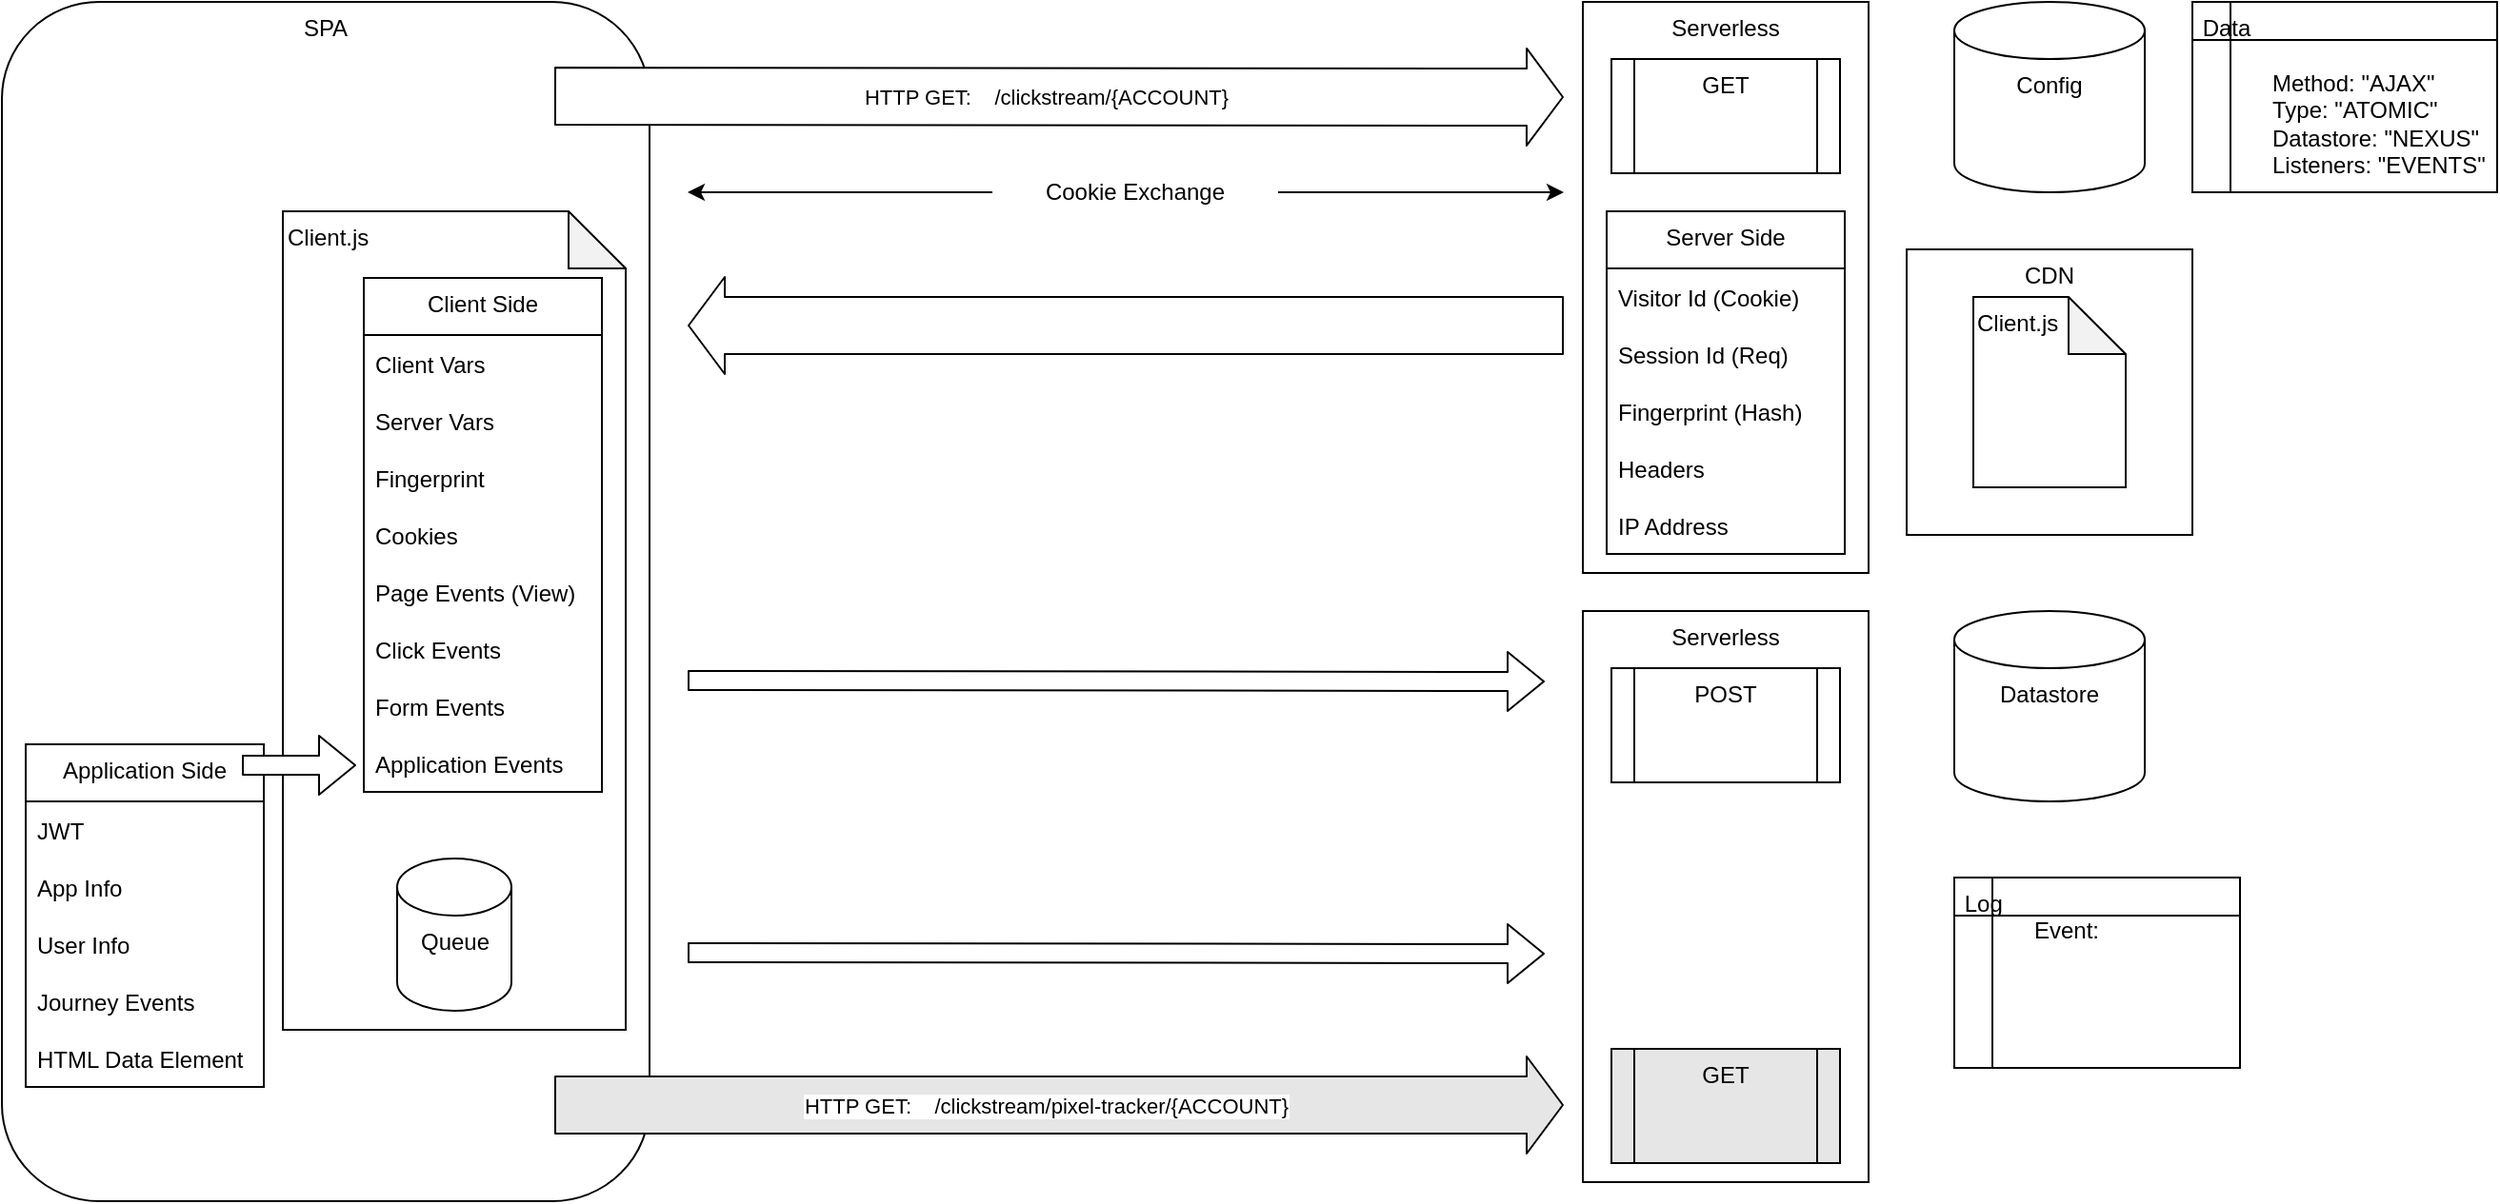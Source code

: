 <mxfile version="15.3.8" type="github">
  <diagram id="eAhy2NpeJ8kPdQk6M6c4" name="Page-1">
    <mxGraphModel dx="2404" dy="910" grid="1" gridSize="10" guides="1" tooltips="1" connect="1" arrows="1" fold="1" page="1" pageScale="1" pageWidth="850" pageHeight="1100" math="0" shadow="0">
      <root>
        <mxCell id="0" />
        <mxCell id="1" parent="0" />
        <mxCell id="rogJ5lGElAQyd50u1B-l-1" value="SPA" style="rounded=1;whiteSpace=wrap;html=1;verticalAlign=top;" vertex="1" parent="1">
          <mxGeometry x="-150" y="80" width="340" height="630" as="geometry" />
        </mxCell>
        <mxCell id="rogJ5lGElAQyd50u1B-l-2" value="Client.js" style="shape=note;whiteSpace=wrap;html=1;backgroundOutline=1;darkOpacity=0.05;verticalAlign=top;align=left;" vertex="1" parent="1">
          <mxGeometry x="-2.5" y="190" width="180" height="430" as="geometry" />
        </mxCell>
        <mxCell id="rogJ5lGElAQyd50u1B-l-4" value="Serverless" style="rounded=0;whiteSpace=wrap;html=1;verticalAlign=top;" vertex="1" parent="1">
          <mxGeometry x="680" y="80" width="150" height="300" as="geometry" />
        </mxCell>
        <mxCell id="rogJ5lGElAQyd50u1B-l-9" value="" style="shape=flexArrow;endArrow=classic;html=1;width=30;fillColor=default;" edge="1" parent="1">
          <mxGeometry width="50" height="50" relative="1" as="geometry">
            <mxPoint x="670" y="250" as="sourcePoint" />
            <mxPoint x="210" y="250" as="targetPoint" />
          </mxGeometry>
        </mxCell>
        <mxCell id="rogJ5lGElAQyd50u1B-l-11" value="CDN" style="rounded=0;whiteSpace=wrap;html=1;verticalAlign=top;" vertex="1" parent="1">
          <mxGeometry x="850" y="210" width="150" height="150" as="geometry" />
        </mxCell>
        <mxCell id="rogJ5lGElAQyd50u1B-l-12" value="GET" style="shape=process;whiteSpace=wrap;html=1;backgroundOutline=1;verticalAlign=top;" vertex="1" parent="1">
          <mxGeometry x="695" y="110" width="120" height="60" as="geometry" />
        </mxCell>
        <mxCell id="rogJ5lGElAQyd50u1B-l-13" value="" style="endArrow=classic;startArrow=none;html=1;" edge="1" parent="1" source="rogJ5lGElAQyd50u1B-l-14">
          <mxGeometry width="50" height="50" relative="1" as="geometry">
            <mxPoint x="210" y="180" as="sourcePoint" />
            <mxPoint x="670" y="180" as="targetPoint" />
          </mxGeometry>
        </mxCell>
        <mxCell id="rogJ5lGElAQyd50u1B-l-14" value="Cookie Exchange" style="text;html=1;strokeColor=none;fillColor=none;align=center;verticalAlign=middle;whiteSpace=wrap;rounded=0;" vertex="1" parent="1">
          <mxGeometry x="370" y="170" width="150" height="20" as="geometry" />
        </mxCell>
        <mxCell id="rogJ5lGElAQyd50u1B-l-15" value="" style="endArrow=none;startArrow=classic;html=1;" edge="1" parent="1" target="rogJ5lGElAQyd50u1B-l-14">
          <mxGeometry width="50" height="50" relative="1" as="geometry">
            <mxPoint x="210" y="180" as="sourcePoint" />
            <mxPoint x="670" y="180" as="targetPoint" />
          </mxGeometry>
        </mxCell>
        <mxCell id="rogJ5lGElAQyd50u1B-l-17" value="Config" style="shape=cylinder3;whiteSpace=wrap;html=1;boundedLbl=1;backgroundOutline=1;size=15;verticalAlign=top;" vertex="1" parent="1">
          <mxGeometry x="875" y="80" width="100" height="100" as="geometry" />
        </mxCell>
        <mxCell id="rogJ5lGElAQyd50u1B-l-19" value="Client.js" style="shape=note;whiteSpace=wrap;html=1;backgroundOutline=1;darkOpacity=0.05;verticalAlign=top;align=left;" vertex="1" parent="1">
          <mxGeometry x="885" y="235" width="80" height="100" as="geometry" />
        </mxCell>
        <mxCell id="rogJ5lGElAQyd50u1B-l-23" value="Serverless" style="rounded=0;whiteSpace=wrap;html=1;verticalAlign=top;" vertex="1" parent="1">
          <mxGeometry x="680" y="400" width="150" height="300" as="geometry" />
        </mxCell>
        <mxCell id="rogJ5lGElAQyd50u1B-l-21" value="POST" style="shape=process;whiteSpace=wrap;html=1;backgroundOutline=1;verticalAlign=top;" vertex="1" parent="1">
          <mxGeometry x="695" y="430" width="120" height="60" as="geometry" />
        </mxCell>
        <mxCell id="rogJ5lGElAQyd50u1B-l-24" value="Datastore" style="shape=cylinder3;whiteSpace=wrap;html=1;boundedLbl=1;backgroundOutline=1;size=15;verticalAlign=top;" vertex="1" parent="1">
          <mxGeometry x="875" y="400" width="100" height="100" as="geometry" />
        </mxCell>
        <mxCell id="rogJ5lGElAQyd50u1B-l-25" value="Server Side" style="swimlane;fontStyle=0;childLayout=stackLayout;horizontal=1;startSize=30;horizontalStack=0;resizeParent=1;resizeParentMax=0;resizeLast=0;collapsible=1;marginBottom=0;verticalAlign=top;" vertex="1" parent="1">
          <mxGeometry x="692.5" y="190" width="125" height="180" as="geometry">
            <mxRectangle x="692.5" y="190" width="50" height="30" as="alternateBounds" />
          </mxGeometry>
        </mxCell>
        <mxCell id="rogJ5lGElAQyd50u1B-l-26" value="Visitor Id (Cookie)" style="text;strokeColor=none;fillColor=none;align=left;verticalAlign=middle;spacingLeft=4;spacingRight=4;overflow=hidden;points=[[0,0.5],[1,0.5]];portConstraint=eastwest;rotatable=0;" vertex="1" parent="rogJ5lGElAQyd50u1B-l-25">
          <mxGeometry y="30" width="125" height="30" as="geometry" />
        </mxCell>
        <mxCell id="rogJ5lGElAQyd50u1B-l-27" value="Session Id (Req)" style="text;strokeColor=none;fillColor=none;align=left;verticalAlign=middle;spacingLeft=4;spacingRight=4;overflow=hidden;points=[[0,0.5],[1,0.5]];portConstraint=eastwest;rotatable=0;" vertex="1" parent="rogJ5lGElAQyd50u1B-l-25">
          <mxGeometry y="60" width="125" height="30" as="geometry" />
        </mxCell>
        <mxCell id="rogJ5lGElAQyd50u1B-l-28" value="Fingerprint (Hash)" style="text;strokeColor=none;fillColor=none;align=left;verticalAlign=middle;spacingLeft=4;spacingRight=4;overflow=hidden;points=[[0,0.5],[1,0.5]];portConstraint=eastwest;rotatable=0;" vertex="1" parent="rogJ5lGElAQyd50u1B-l-25">
          <mxGeometry y="90" width="125" height="30" as="geometry" />
        </mxCell>
        <mxCell id="rogJ5lGElAQyd50u1B-l-30" value="Headers" style="text;strokeColor=none;fillColor=none;align=left;verticalAlign=middle;spacingLeft=4;spacingRight=4;overflow=hidden;points=[[0,0.5],[1,0.5]];portConstraint=eastwest;rotatable=0;" vertex="1" parent="rogJ5lGElAQyd50u1B-l-25">
          <mxGeometry y="120" width="125" height="30" as="geometry" />
        </mxCell>
        <mxCell id="rogJ5lGElAQyd50u1B-l-31" value="IP Address" style="text;strokeColor=none;fillColor=none;align=left;verticalAlign=middle;spacingLeft=4;spacingRight=4;overflow=hidden;points=[[0,0.5],[1,0.5]];portConstraint=eastwest;rotatable=0;" vertex="1" parent="rogJ5lGElAQyd50u1B-l-25">
          <mxGeometry y="150" width="125" height="30" as="geometry" />
        </mxCell>
        <mxCell id="rogJ5lGElAQyd50u1B-l-32" value="Client Side" style="swimlane;fontStyle=0;childLayout=stackLayout;horizontal=1;startSize=30;horizontalStack=0;resizeParent=1;resizeParentMax=0;resizeLast=0;collapsible=1;marginBottom=0;verticalAlign=top;" vertex="1" parent="1">
          <mxGeometry x="40" y="225" width="125" height="270" as="geometry">
            <mxRectangle x="692.5" y="190" width="50" height="30" as="alternateBounds" />
          </mxGeometry>
        </mxCell>
        <mxCell id="rogJ5lGElAQyd50u1B-l-59" value="Client Vars" style="text;strokeColor=none;fillColor=none;align=left;verticalAlign=middle;spacingLeft=4;spacingRight=4;overflow=hidden;points=[[0,0.5],[1,0.5]];portConstraint=eastwest;rotatable=0;" vertex="1" parent="rogJ5lGElAQyd50u1B-l-32">
          <mxGeometry y="30" width="125" height="30" as="geometry" />
        </mxCell>
        <mxCell id="rogJ5lGElAQyd50u1B-l-48" value="Server Vars" style="text;strokeColor=none;fillColor=none;align=left;verticalAlign=middle;spacingLeft=4;spacingRight=4;overflow=hidden;points=[[0,0.5],[1,0.5]];portConstraint=eastwest;rotatable=0;" vertex="1" parent="rogJ5lGElAQyd50u1B-l-32">
          <mxGeometry y="60" width="125" height="30" as="geometry" />
        </mxCell>
        <mxCell id="rogJ5lGElAQyd50u1B-l-33" value="Fingerprint" style="text;strokeColor=none;fillColor=none;align=left;verticalAlign=middle;spacingLeft=4;spacingRight=4;overflow=hidden;points=[[0,0.5],[1,0.5]];portConstraint=eastwest;rotatable=0;" vertex="1" parent="rogJ5lGElAQyd50u1B-l-32">
          <mxGeometry y="90" width="125" height="30" as="geometry" />
        </mxCell>
        <mxCell id="rogJ5lGElAQyd50u1B-l-34" value="Cookies" style="text;strokeColor=none;fillColor=none;align=left;verticalAlign=middle;spacingLeft=4;spacingRight=4;overflow=hidden;points=[[0,0.5],[1,0.5]];portConstraint=eastwest;rotatable=0;" vertex="1" parent="rogJ5lGElAQyd50u1B-l-32">
          <mxGeometry y="120" width="125" height="30" as="geometry" />
        </mxCell>
        <mxCell id="rogJ5lGElAQyd50u1B-l-35" value="Page Events (View)" style="text;strokeColor=none;fillColor=none;align=left;verticalAlign=middle;spacingLeft=4;spacingRight=4;overflow=hidden;points=[[0,0.5],[1,0.5]];portConstraint=eastwest;rotatable=0;" vertex="1" parent="rogJ5lGElAQyd50u1B-l-32">
          <mxGeometry y="150" width="125" height="30" as="geometry" />
        </mxCell>
        <mxCell id="rogJ5lGElAQyd50u1B-l-36" value="Click Events" style="text;strokeColor=none;fillColor=none;align=left;verticalAlign=middle;spacingLeft=4;spacingRight=4;overflow=hidden;points=[[0,0.5],[1,0.5]];portConstraint=eastwest;rotatable=0;" vertex="1" parent="rogJ5lGElAQyd50u1B-l-32">
          <mxGeometry y="180" width="125" height="30" as="geometry" />
        </mxCell>
        <mxCell id="rogJ5lGElAQyd50u1B-l-37" value="Form Events" style="text;strokeColor=none;fillColor=none;align=left;verticalAlign=middle;spacingLeft=4;spacingRight=4;overflow=hidden;points=[[0,0.5],[1,0.5]];portConstraint=eastwest;rotatable=0;" vertex="1" parent="rogJ5lGElAQyd50u1B-l-32">
          <mxGeometry y="210" width="125" height="30" as="geometry" />
        </mxCell>
        <mxCell id="rogJ5lGElAQyd50u1B-l-58" value="Application Events" style="text;strokeColor=none;fillColor=none;align=left;verticalAlign=middle;spacingLeft=4;spacingRight=4;overflow=hidden;points=[[0,0.5],[1,0.5]];portConstraint=eastwest;rotatable=0;" vertex="1" parent="rogJ5lGElAQyd50u1B-l-32">
          <mxGeometry y="240" width="125" height="30" as="geometry" />
        </mxCell>
        <mxCell id="rogJ5lGElAQyd50u1B-l-38" value="Application Side" style="swimlane;fontStyle=0;childLayout=stackLayout;horizontal=1;startSize=30;horizontalStack=0;resizeParent=1;resizeParentMax=0;resizeLast=0;collapsible=1;marginBottom=0;verticalAlign=top;" vertex="1" parent="1">
          <mxGeometry x="-137.5" y="470" width="125" height="180" as="geometry">
            <mxRectangle x="692.5" y="190" width="50" height="30" as="alternateBounds" />
          </mxGeometry>
        </mxCell>
        <mxCell id="rogJ5lGElAQyd50u1B-l-47" value="JWT" style="text;strokeColor=none;fillColor=none;align=left;verticalAlign=middle;spacingLeft=4;spacingRight=4;overflow=hidden;points=[[0,0.5],[1,0.5]];portConstraint=eastwest;rotatable=0;" vertex="1" parent="rogJ5lGElAQyd50u1B-l-38">
          <mxGeometry y="30" width="125" height="30" as="geometry" />
        </mxCell>
        <mxCell id="rogJ5lGElAQyd50u1B-l-39" value="App Info" style="text;strokeColor=none;fillColor=none;align=left;verticalAlign=middle;spacingLeft=4;spacingRight=4;overflow=hidden;points=[[0,0.5],[1,0.5]];portConstraint=eastwest;rotatable=0;" vertex="1" parent="rogJ5lGElAQyd50u1B-l-38">
          <mxGeometry y="60" width="125" height="30" as="geometry" />
        </mxCell>
        <mxCell id="rogJ5lGElAQyd50u1B-l-40" value="User Info" style="text;strokeColor=none;fillColor=none;align=left;verticalAlign=middle;spacingLeft=4;spacingRight=4;overflow=hidden;points=[[0,0.5],[1,0.5]];portConstraint=eastwest;rotatable=0;" vertex="1" parent="rogJ5lGElAQyd50u1B-l-38">
          <mxGeometry y="90" width="125" height="30" as="geometry" />
        </mxCell>
        <mxCell id="rogJ5lGElAQyd50u1B-l-41" value="Journey Events" style="text;strokeColor=none;fillColor=none;align=left;verticalAlign=middle;spacingLeft=4;spacingRight=4;overflow=hidden;points=[[0,0.5],[1,0.5]];portConstraint=eastwest;rotatable=0;" vertex="1" parent="rogJ5lGElAQyd50u1B-l-38">
          <mxGeometry y="120" width="125" height="30" as="geometry" />
        </mxCell>
        <mxCell id="rogJ5lGElAQyd50u1B-l-66" value="HTML Data Element" style="text;strokeColor=none;fillColor=none;align=left;verticalAlign=middle;spacingLeft=4;spacingRight=4;overflow=hidden;points=[[0,0.5],[1,0.5]];portConstraint=eastwest;rotatable=0;" vertex="1" parent="rogJ5lGElAQyd50u1B-l-38">
          <mxGeometry y="150" width="125" height="30" as="geometry" />
        </mxCell>
        <mxCell id="rogJ5lGElAQyd50u1B-l-45" value="&lt;span style=&quot;white-space: pre&quot;&gt;	&lt;/span&gt;Data&lt;blockquote style=&quot;margin: 0 0 0 40px ; border: none ; padding: 0px&quot;&gt;&lt;br&gt;&lt;/blockquote&gt;&lt;blockquote style=&quot;margin: 0 0 0 40px ; border: none ; padding: 0px&quot;&gt;Method: &quot;AJAX&quot;&lt;/blockquote&gt;&lt;blockquote style=&quot;margin: 0 0 0 40px ; border: none ; padding: 0px&quot;&gt;Type: &quot;ATOMIC&quot;&lt;/blockquote&gt;&lt;blockquote style=&quot;margin: 0 0 0 40px ; border: none ; padding: 0px&quot;&gt;Datastore: &quot;NEXUS&quot;&lt;/blockquote&gt;&lt;blockquote style=&quot;margin: 0 0 0 40px ; border: none ; padding: 0px&quot;&gt;Listeners: &quot;EVENTS&quot;&lt;/blockquote&gt;" style="shape=internalStorage;whiteSpace=wrap;html=1;backgroundOutline=1;verticalAlign=top;align=left;" vertex="1" parent="1">
          <mxGeometry x="1000" y="80" width="160" height="100" as="geometry" />
        </mxCell>
        <mxCell id="rogJ5lGElAQyd50u1B-l-51" value="" style="shape=flexArrow;endArrow=classic;html=1;fillColor=default;" edge="1" parent="1">
          <mxGeometry width="50" height="50" relative="1" as="geometry">
            <mxPoint x="-24" y="481" as="sourcePoint" />
            <mxPoint x="36" y="481" as="targetPoint" />
          </mxGeometry>
        </mxCell>
        <mxCell id="rogJ5lGElAQyd50u1B-l-53" value="" style="shape=flexArrow;endArrow=classic;html=1;fillColor=default;" edge="1" parent="1">
          <mxGeometry width="50" height="50" relative="1" as="geometry">
            <mxPoint x="210" y="436.5" as="sourcePoint" />
            <mxPoint x="660" y="437" as="targetPoint" />
          </mxGeometry>
        </mxCell>
        <mxCell id="rogJ5lGElAQyd50u1B-l-54" value="" style="shape=flexArrow;endArrow=classic;html=1;fillColor=default;" edge="1" parent="1">
          <mxGeometry width="50" height="50" relative="1" as="geometry">
            <mxPoint x="210" y="579.5" as="sourcePoint" />
            <mxPoint x="660" y="580" as="targetPoint" />
          </mxGeometry>
        </mxCell>
        <mxCell id="rogJ5lGElAQyd50u1B-l-55" value="Queue" style="shape=cylinder3;whiteSpace=wrap;html=1;boundedLbl=1;backgroundOutline=1;size=15;verticalAlign=top;" vertex="1" parent="1">
          <mxGeometry x="57.5" y="530" width="60" height="80" as="geometry" />
        </mxCell>
        <mxCell id="rogJ5lGElAQyd50u1B-l-60" value="" style="shape=flexArrow;endArrow=classic;html=1;width=30;fillColor=#E6E6E6;" edge="1" parent="1">
          <mxGeometry width="50" height="50" relative="1" as="geometry">
            <mxPoint x="140" y="659.5" as="sourcePoint" />
            <mxPoint x="670" y="659.5" as="targetPoint" />
          </mxGeometry>
        </mxCell>
        <mxCell id="rogJ5lGElAQyd50u1B-l-61" value="HTTP GET:&amp;nbsp; &amp;nbsp; /clickstream/pixel-tracker/{ACCOUNT}" style="edgeLabel;html=1;align=center;verticalAlign=middle;resizable=0;points=[];" vertex="1" connectable="0" parent="rogJ5lGElAQyd50u1B-l-60">
          <mxGeometry x="0.077" y="-2" relative="1" as="geometry">
            <mxPoint x="-28" y="-2" as="offset" />
          </mxGeometry>
        </mxCell>
        <mxCell id="rogJ5lGElAQyd50u1B-l-62" value="" style="shape=flexArrow;endArrow=classic;html=1;width=30;fillColor=default;" edge="1" parent="1">
          <mxGeometry width="50" height="50" relative="1" as="geometry">
            <mxPoint x="140" y="129.5" as="sourcePoint" />
            <mxPoint x="670" y="130" as="targetPoint" />
          </mxGeometry>
        </mxCell>
        <mxCell id="rogJ5lGElAQyd50u1B-l-63" value="HTTP GET:&amp;nbsp; &amp;nbsp; /clickstream/{ACCOUNT}" style="edgeLabel;html=1;align=center;verticalAlign=middle;resizable=0;points=[];" vertex="1" connectable="0" parent="rogJ5lGElAQyd50u1B-l-62">
          <mxGeometry x="0.077" y="-2" relative="1" as="geometry">
            <mxPoint x="-28" y="-2" as="offset" />
          </mxGeometry>
        </mxCell>
        <mxCell id="rogJ5lGElAQyd50u1B-l-64" value="&lt;span style=&quot;white-space: pre&quot;&gt;	&lt;/span&gt;Log&lt;br&gt;&lt;blockquote style=&quot;margin: 0 0 0 40px ; border: none ; padding: 0px&quot;&gt;Event:&lt;/blockquote&gt;" style="shape=internalStorage;whiteSpace=wrap;html=1;backgroundOutline=1;verticalAlign=top;align=left;" vertex="1" parent="1">
          <mxGeometry x="875" y="540" width="150" height="100" as="geometry" />
        </mxCell>
        <mxCell id="rogJ5lGElAQyd50u1B-l-65" value="GET" style="shape=process;whiteSpace=wrap;html=1;backgroundOutline=1;verticalAlign=top;fillColor=#E6E6E6;" vertex="1" parent="1">
          <mxGeometry x="695" y="630" width="120" height="60" as="geometry" />
        </mxCell>
      </root>
    </mxGraphModel>
  </diagram>
</mxfile>
